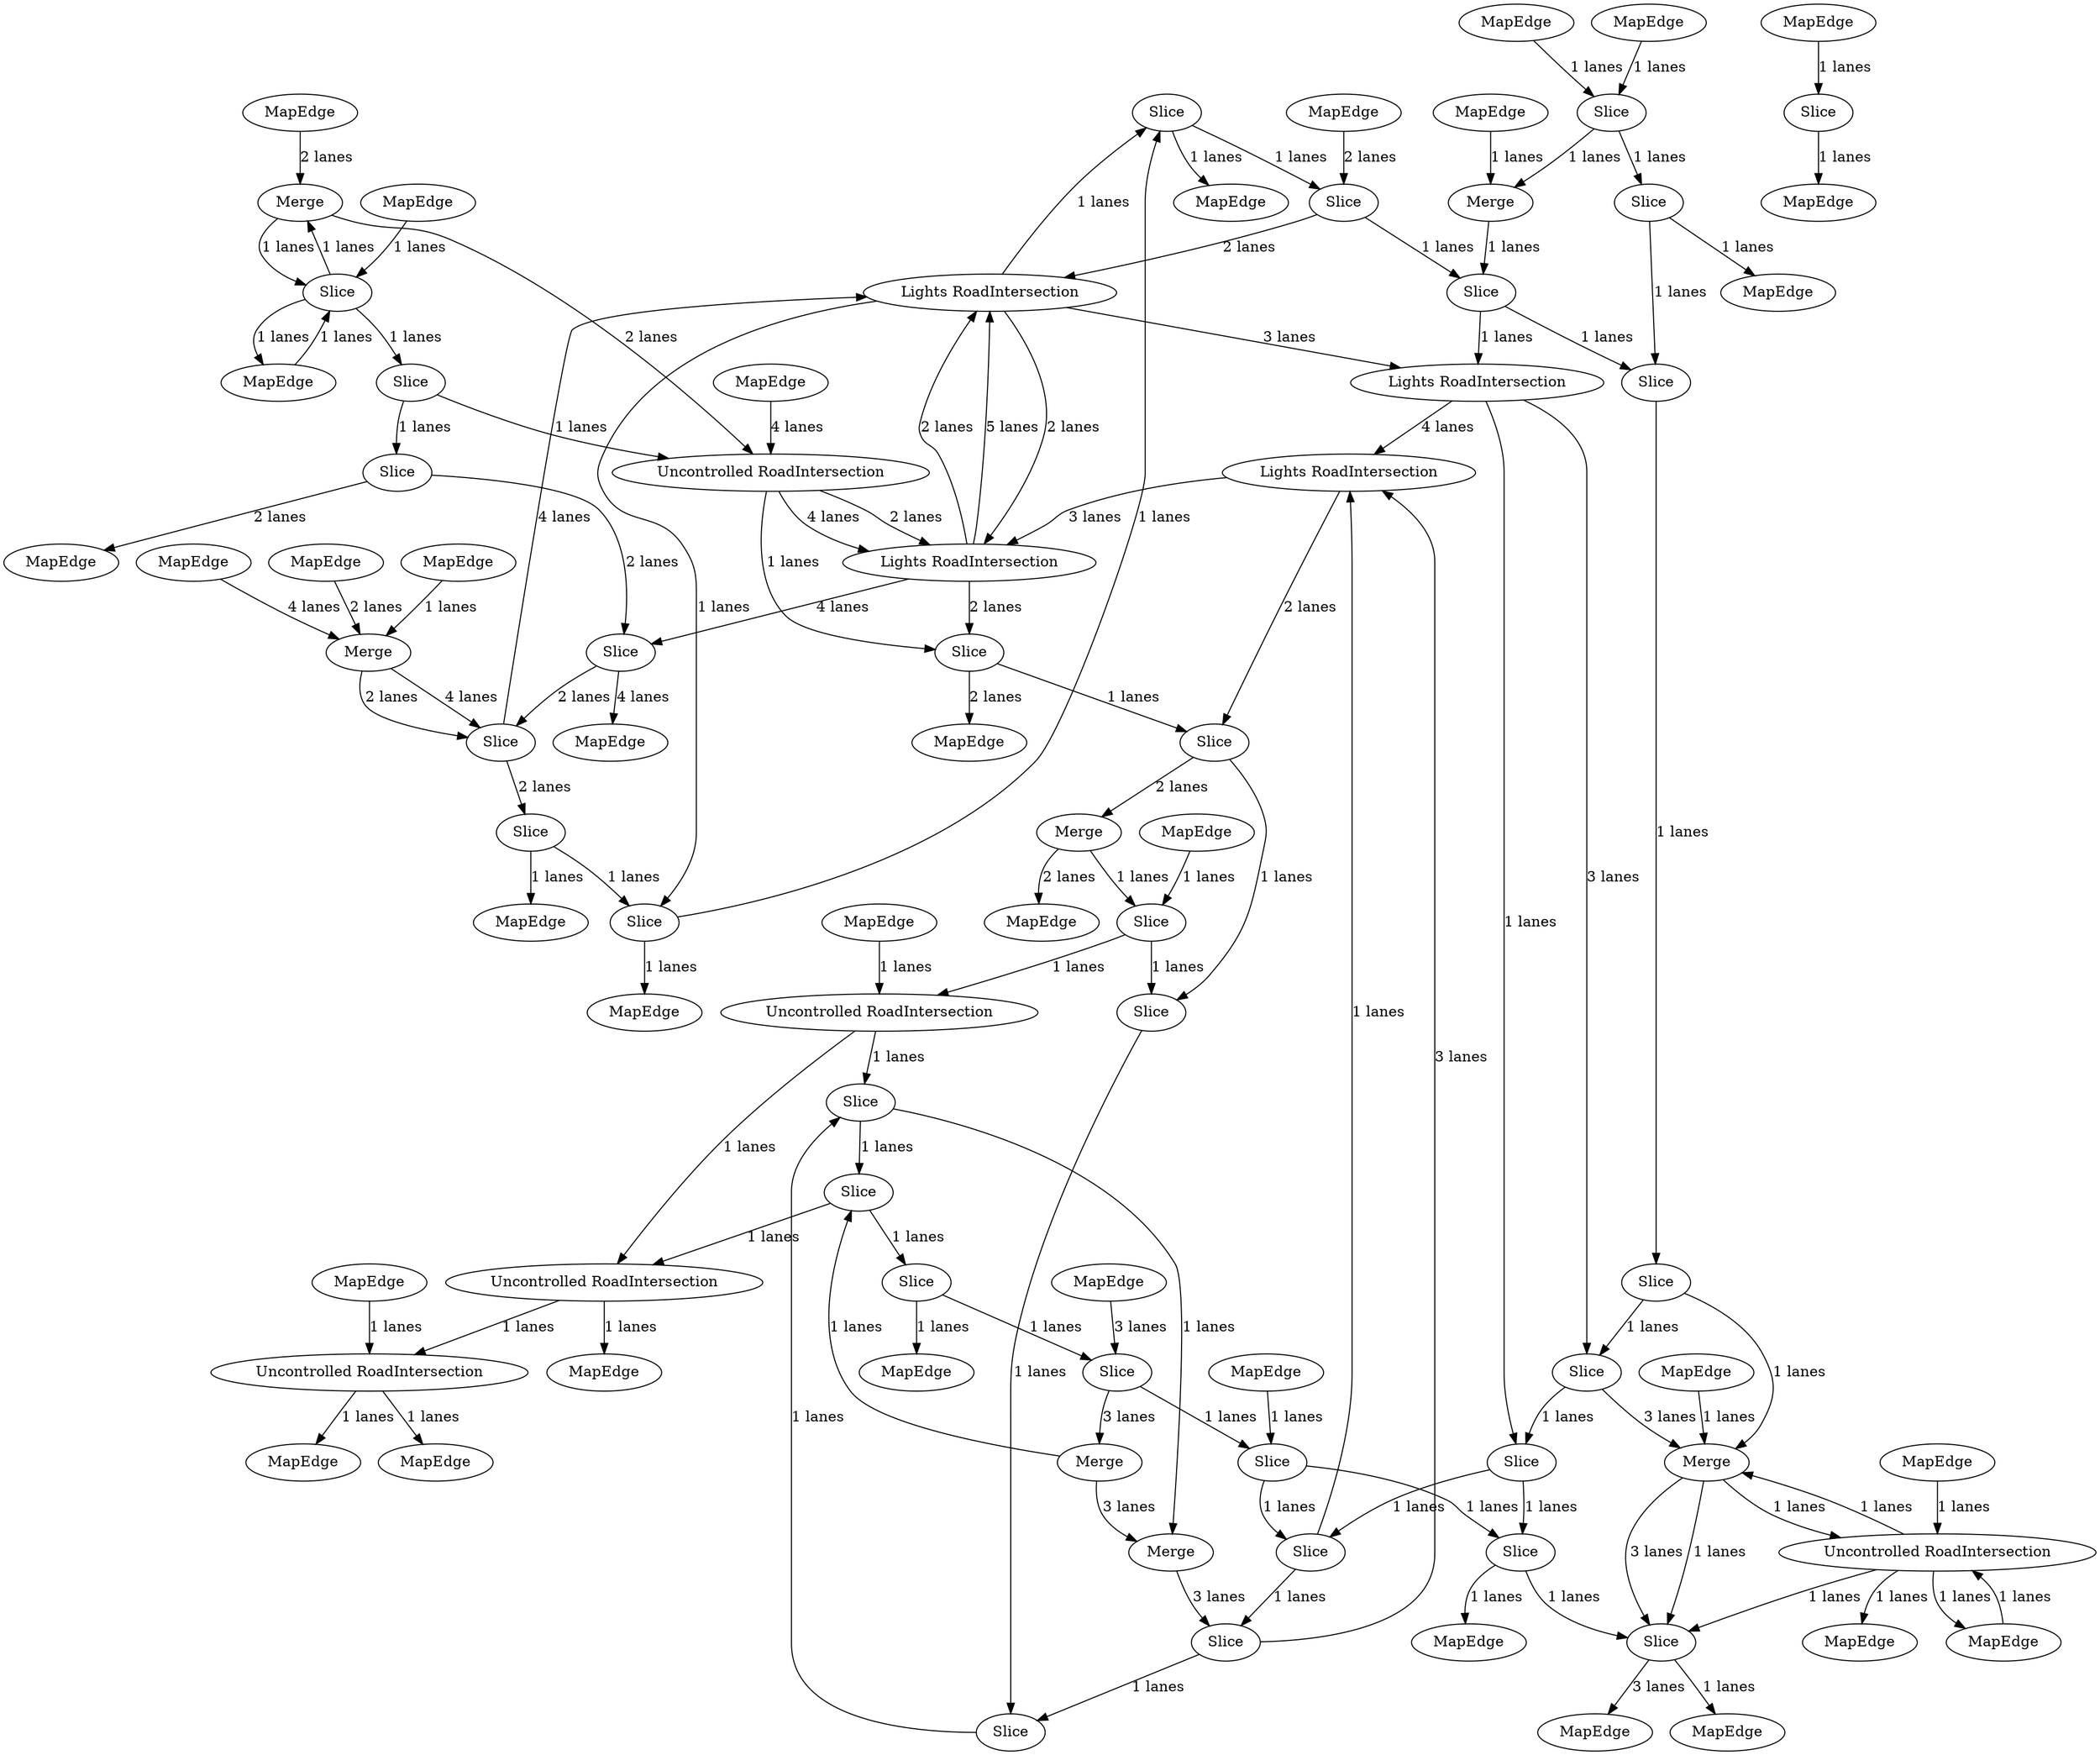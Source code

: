 digraph {
    0 [ label = "MapEdge" ]
    1 [ label = "MapEdge" ]
    2 [ label = "Merge" ]
    3 [ label = "Uncontrolled RoadIntersection" ]
    4 [ label = "MapEdge" ]
    5 [ label = "Merge" ]
    6 [ label = "MapEdge" ]
    7 [ label = "Merge" ]
    8 [ label = "MapEdge" ]
    9 [ label = "Merge" ]
    10 [ label = "MapEdge" ]
    11 [ label = "MapEdge" ]
    12 [ label = "Merge" ]
    13 [ label = "Merge" ]
    14 [ label = "Uncontrolled RoadIntersection" ]
    15 [ label = "Uncontrolled RoadIntersection" ]
    16 [ label = "MapEdge" ]
    17 [ label = "MapEdge" ]
    18 [ label = "MapEdge" ]
    19 [ label = "Slice" ]
    20 [ label = "MapEdge" ]
    21 [ label = "Lights RoadIntersection" ]
    22 [ label = "MapEdge" ]
    23 [ label = "Lights RoadIntersection" ]
    24 [ label = "MapEdge" ]
    25 [ label = "MapEdge" ]
    26 [ label = "MapEdge" ]
    27 [ label = "Uncontrolled RoadIntersection" ]
    28 [ label = "MapEdge" ]
    29 [ label = "MapEdge" ]
    30 [ label = "Slice" ]
    31 [ label = "Slice" ]
    32 [ label = "Slice" ]
    33 [ label = "MapEdge" ]
    34 [ label = "Slice" ]
    35 [ label = "Slice" ]
    36 [ label = "MapEdge" ]
    37 [ label = "Slice" ]
    38 [ label = "MapEdge" ]
    39 [ label = "MapEdge" ]
    40 [ label = "Slice" ]
    41 [ label = "Slice" ]
    42 [ label = "MapEdge" ]
    43 [ label = "MapEdge" ]
    44 [ label = "Lights RoadIntersection" ]
    45 [ label = "Lights RoadIntersection" ]
    46 [ label = "MapEdge" ]
    47 [ label = "MapEdge" ]
    48 [ label = "MapEdge" ]
    49 [ label = "MapEdge" ]
    50 [ label = "Slice" ]
    51 [ label = "MapEdge" ]
    52 [ label = "MapEdge" ]
    53 [ label = "MapEdge" ]
    54 [ label = "Slice" ]
    55 [ label = "Slice" ]
    56 [ label = "Slice" ]
    57 [ label = "Merge" ]
    58 [ label = "MapEdge" ]
    59 [ label = "Slice" ]
    60 [ label = "Slice" ]
    61 [ label = "Slice" ]
    62 [ label = "Slice" ]
    63 [ label = "Slice" ]
    64 [ label = "Slice" ]
    65 [ label = "Slice" ]
    66 [ label = "Slice" ]
    67 [ label = "Slice" ]
    68 [ label = "Slice" ]
    69 [ label = "Slice" ]
    70 [ label = "Slice" ]
    71 [ label = "Uncontrolled RoadIntersection" ]
    72 [ label = "Slice" ]
    73 [ label = "MapEdge" ]
    74 [ label = "MapEdge" ]
    75 [ label = "MapEdge" ]
    76 [ label = "Slice" ]
    77 [ label = "Slice" ]
    78 [ label = "Slice" ]
    79 [ label = "Slice" ]
    80 [ label = "MapEdge" ]
    81 [ label = "MapEdge" ]
    82 [ label = "MapEdge" ]
    83 [ label = "Slice" ]
    23 -> 62 [ label = "1 lanes" ]
    62 -> 0 [ label = "1 lanes" ]
    1 -> 37 [ label = "1 lanes" ]
    37 -> 2 [ label = "1 lanes" ]
    3 -> 4 [ label = "1 lanes" ]
    5 -> 3 [ label = "1 lanes" ]
    3 -> 5 [ label = "1 lanes" ]
    3 -> 6 [ label = "1 lanes" ]
    6 -> 3 [ label = "1 lanes" ]
    7 -> 41 [ label = "1 lanes" ]
    41 -> 7 [ label = "1 lanes" ]
    41 -> 8 [ label = "1 lanes" ]
    8 -> 41 [ label = "1 lanes" ]
    9 -> 30 [ label = "1 lanes" ]
    30 -> 15 [ label = "1 lanes" ]
    15 -> 27 [ label = "1 lanes" ]
    27 -> 10 [ label = "1 lanes" ]
    11 -> 14 [ label = "1 lanes" ]
    14 -> 31 [ label = "1 lanes" ]
    31 -> 12 [ label = "1 lanes" ]
    13 -> 32 [ label = "1 lanes" ]
    32 -> 14 [ label = "1 lanes" ]
    14 -> 15 [ label = "1 lanes" ]
    15 -> 16 [ label = "1 lanes" ]
    17 -> 57 [ label = "1 lanes" ]
    18 -> 19 [ label = "1 lanes" ]
    20 -> 2 [ label = "1 lanes" ]
    2 -> 60 [ label = "1 lanes" ]
    60 -> 21 [ label = "1 lanes" ]
    21 -> 66 [ label = "3 lanes" ]
    66 -> 5 [ label = "3 lanes" ]
    5 -> 34 [ label = "3 lanes" ]
    34 -> 22 [ label = "3 lanes" ]
    45 -> 23 [ label = "2 lanes" ]
    23 -> 63 [ label = "1 lanes" ]
    63 -> 24 [ label = "1 lanes" ]
    45 -> 23 [ label = "5 lanes" ]
    45 -> 55 [ label = "4 lanes" ]
    55 -> 25 [ label = "4 lanes" ]
    26 -> 27 [ label = "1 lanes" ]
    27 -> 28 [ label = "1 lanes" ]
    35 -> 29 [ label = "1 lanes" ]
    30 -> 35 [ label = "1 lanes" ]
    31 -> 30 [ label = "1 lanes" ]
    64 -> 31 [ label = "1 lanes" ]
    68 -> 64 [ label = "1 lanes" ]
    32 -> 68 [ label = "1 lanes" ]
    33 -> 32 [ label = "1 lanes" ]
    79 -> 34 [ label = "1 lanes" ]
    76 -> 79 [ label = "1 lanes" ]
    50 -> 76 [ label = "1 lanes" ]
    35 -> 50 [ label = "1 lanes" ]
    34 -> 36 [ label = "1 lanes" ]
    5 -> 34 [ label = "1 lanes" ]
    67 -> 5 [ label = "1 lanes" ]
    59 -> 67 [ label = "1 lanes" ]
    83 -> 59 [ label = "1 lanes" ]
    37 -> 83 [ label = "1 lanes" ]
    38 -> 37 [ label = "1 lanes" ]
    19 -> 39 [ label = "1 lanes" ]
    72 -> 40 [ label = "1 lanes" ]
    41 -> 72 [ label = "1 lanes" ]
    42 -> 41 [ label = "1 lanes" ]
    40 -> 43 [ label = "2 lanes" ]
    21 -> 44 [ label = "4 lanes" ]
    23 -> 45 [ label = "2 lanes" ]
    46 -> 57 [ label = "4 lanes" ]
    57 -> 54 [ label = "4 lanes" ]
    54 -> 23 [ label = "4 lanes" ]
    44 -> 69 [ label = "2 lanes" ]
    69 -> 13 [ label = "2 lanes" ]
    13 -> 47 [ label = "2 lanes" ]
    44 -> 45 [ label = "3 lanes" ]
    45 -> 70 [ label = "2 lanes" ]
    70 -> 48 [ label = "2 lanes" ]
    23 -> 21 [ label = "3 lanes" ]
    49 -> 50 [ label = "3 lanes" ]
    50 -> 9 [ label = "3 lanes" ]
    9 -> 12 [ label = "3 lanes" ]
    12 -> 65 [ label = "3 lanes" ]
    65 -> 44 [ label = "3 lanes" ]
    51 -> 7 [ label = "2 lanes" ]
    7 -> 71 [ label = "2 lanes" ]
    71 -> 45 [ label = "2 lanes" ]
    52 -> 71 [ label = "4 lanes" ]
    71 -> 45 [ label = "4 lanes" ]
    53 -> 61 [ label = "2 lanes" ]
    61 -> 23 [ label = "2 lanes" ]
    55 -> 54 [ label = "2 lanes" ]
    40 -> 55 [ label = "2 lanes" ]
    54 -> 56 [ label = "2 lanes" ]
    57 -> 54 [ label = "2 lanes" ]
    58 -> 57 [ label = "2 lanes" ]
    60 -> 59 [ label = "1 lanes" ]
    61 -> 60 [ label = "1 lanes" ]
    62 -> 61 [ label = "1 lanes" ]
    63 -> 62 [ label = "1 lanes" ]
    56 -> 63 [ label = "1 lanes" ]
    65 -> 64 [ label = "1 lanes" ]
    77 -> 65 [ label = "1 lanes" ]
    78 -> 77 [ label = "1 lanes" ]
    66 -> 78 [ label = "1 lanes" ]
    67 -> 66 [ label = "1 lanes" ]
    69 -> 68 [ label = "1 lanes" ]
    70 -> 69 [ label = "1 lanes" ]
    71 -> 70 [ label = "1 lanes" ]
    72 -> 71 [ label = "1 lanes" ]
    3 -> 34 [ label = "1 lanes" ]
    73 -> 3 [ label = "1 lanes" ]
    56 -> 74 [ label = "1 lanes" ]
    75 -> 76 [ label = "1 lanes" ]
    76 -> 77 [ label = "1 lanes" ]
    77 -> 44 [ label = "1 lanes" ]
    21 -> 78 [ label = "1 lanes" ]
    78 -> 79 [ label = "1 lanes" ]
    79 -> 80 [ label = "1 lanes" ]
    81 -> 5 [ label = "1 lanes" ]
    83 -> 82 [ label = "1 lanes" ]
}
